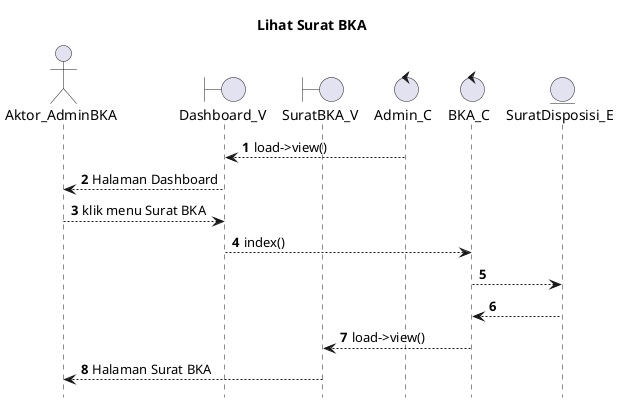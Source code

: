 @startuml

autonumber
hide footbox
title Lihat Surat BKA 

Actor Aktor_AdminBKA
boundary Dashboard_V
boundary SuratBKA_V
control Admin_C
control BKA_C
Entity SuratDisposisi_E

Admin_C --> Dashboard_V: load->view()
Dashboard_V --> Aktor_AdminBKA: Halaman Dashboard
Aktor_AdminBKA --> Dashboard_V: klik menu Surat BKA 
Dashboard_V --> BKA_C: index()
BKA_C --> SuratDisposisi_E:
    
    SuratDisposisi_E --> BKA_C:
    BKA_C --> SuratBKA_V: load->view()
    SuratBKA_V --> Aktor_AdminBKA: Halaman Surat BKA 

@enduml